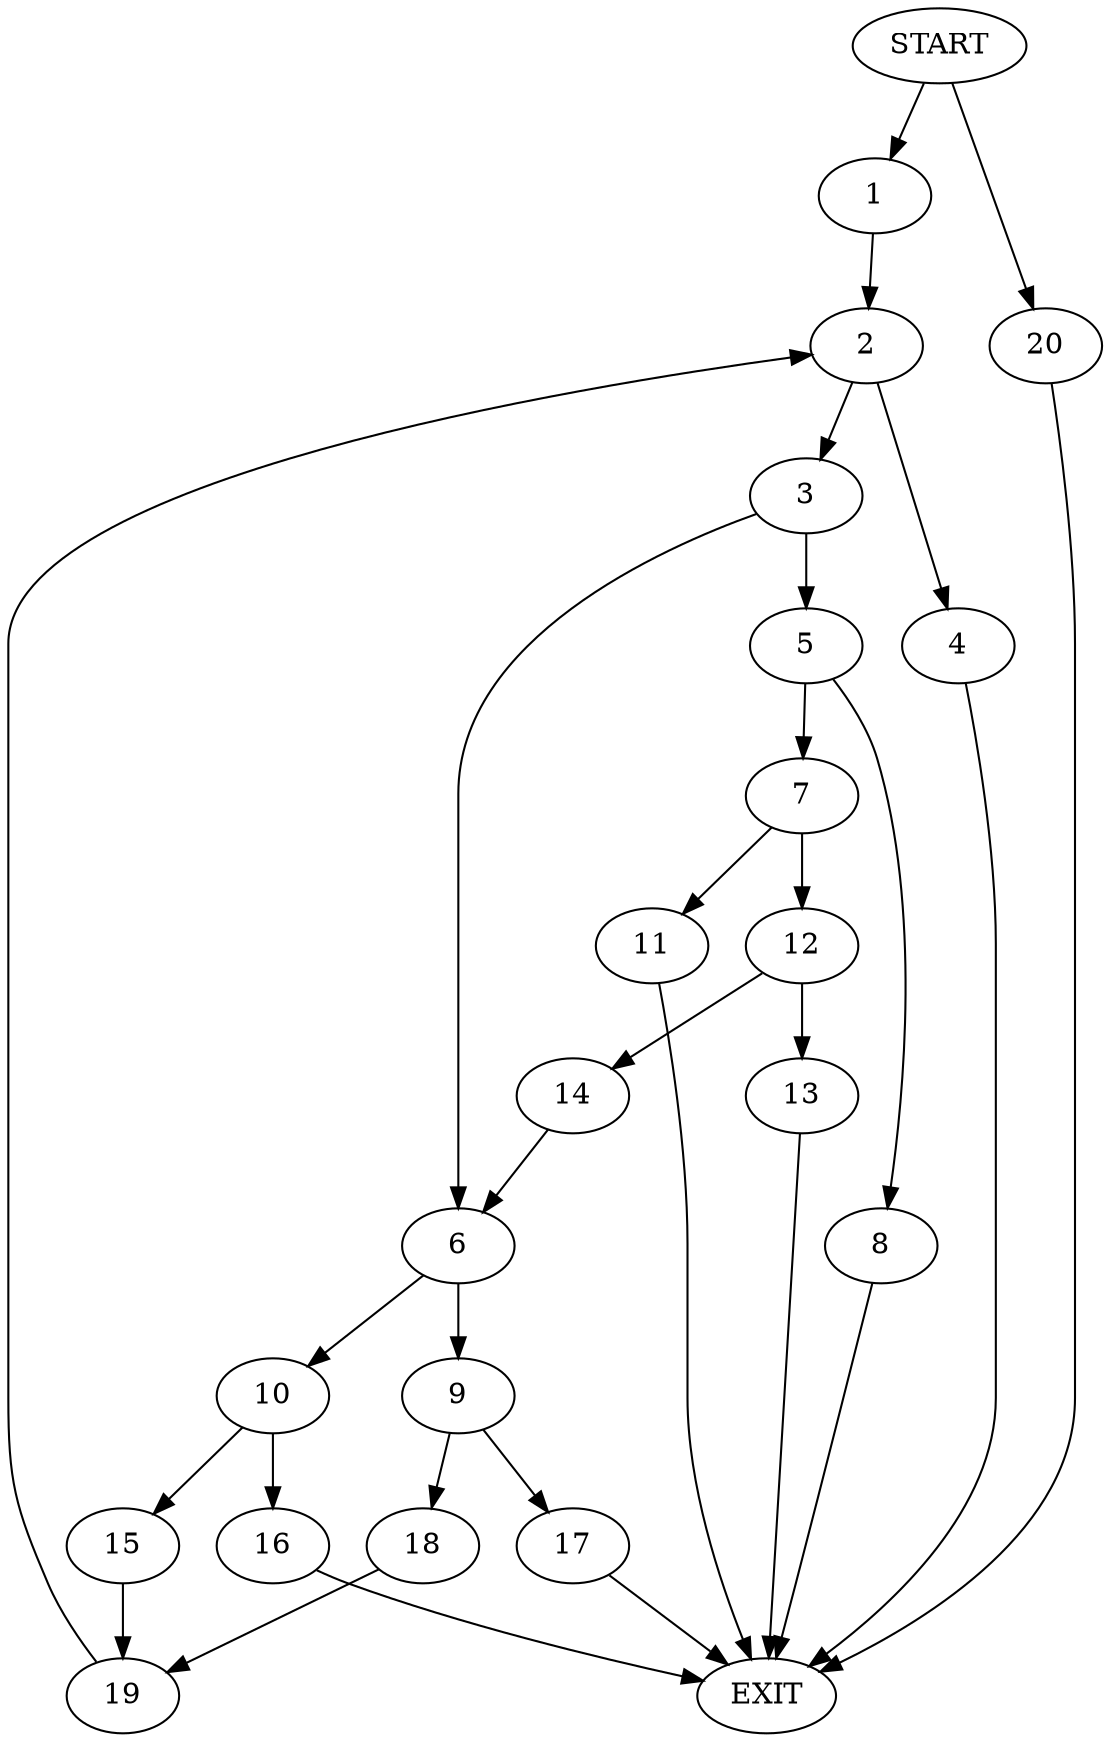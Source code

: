 digraph {
0 [label="START"]
21 [label="EXIT"]
0 -> 1
1 -> 2
2 -> 3
2 -> 4
3 -> 5
3 -> 6
4 -> 21
5 -> 7
5 -> 8
6 -> 9
6 -> 10
7 -> 11
7 -> 12
8 -> 21
11 -> 21
12 -> 13
12 -> 14
14 -> 6
13 -> 21
10 -> 15
10 -> 16
9 -> 17
9 -> 18
16 -> 21
15 -> 19
19 -> 2
17 -> 21
18 -> 19
0 -> 20
20 -> 21
}

